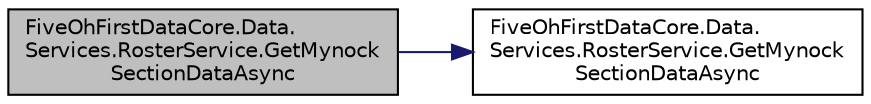digraph "FiveOhFirstDataCore.Data.Services.RosterService.GetMynockSectionDataAsync"
{
 // LATEX_PDF_SIZE
  edge [fontname="Helvetica",fontsize="10",labelfontname="Helvetica",labelfontsize="10"];
  node [fontname="Helvetica",fontsize="10",shape=record];
  rankdir="LR";
  Node1 [label="FiveOhFirstDataCore.Data.\lServices.RosterService.GetMynock\lSectionDataAsync",height=0.2,width=0.4,color="black", fillcolor="grey75", style="filled", fontcolor="black",tooltip="Gets mynock section data for the given Slot"];
  Node1 -> Node2 [color="midnightblue",fontsize="10",style="solid",fontname="Helvetica"];
  Node2 [label="FiveOhFirstDataCore.Data.\lServices.RosterService.GetMynock\lSectionDataAsync",height=0.2,width=0.4,color="black", fillcolor="white", style="filled",URL="$class_five_oh_first_data_core_1_1_data_1_1_services_1_1_roster_service.html#aa6493d0a23ee11319d4612446b835bca",tooltip="Gets mynock section data for the given Slot"];
}
